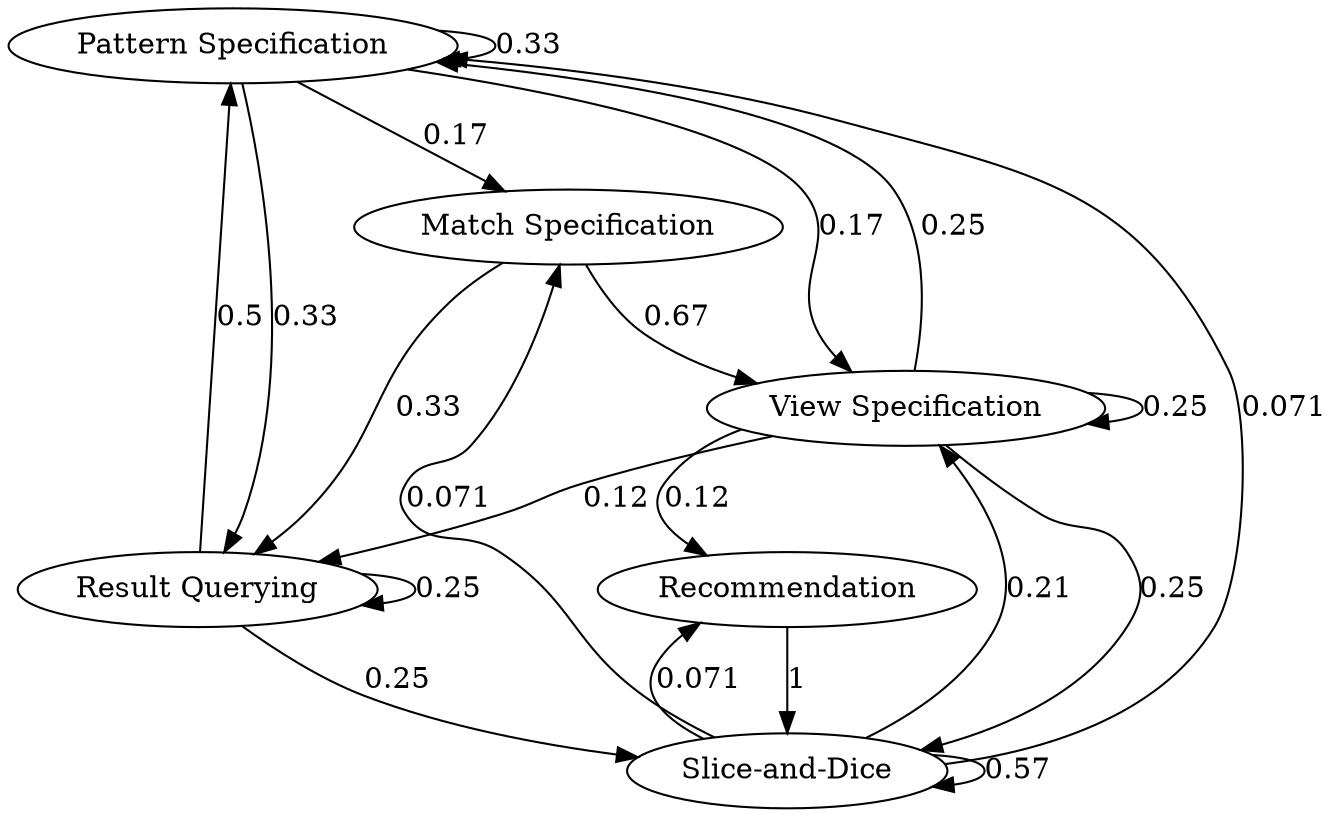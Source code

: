 digraph  {
"Pattern Specification";
"Match Specification";
"View Specification";
"Slice-and-Dice";
"Result Querying";
Recommendation;
"Pattern Specification" -> "Pattern Specification"  [weight="0.3333333333333333", label="0.33"];
"Pattern Specification" -> "Match Specification"  [weight="0.16666666666666666", label="0.17"];
"Pattern Specification" -> "View Specification"  [weight="0.16666666666666666", label="0.17"];
"Pattern Specification" -> "Result Querying"  [weight="0.3333333333333333", label="0.33"];
"Match Specification" -> "View Specification"  [weight="0.6666666666666666", label="0.67"];
"Match Specification" -> "Result Querying"  [weight="0.3333333333333333", label="0.33"];
"View Specification" -> "Pattern Specification"  [weight="0.25", label="0.25"];
"View Specification" -> "View Specification"  [weight="0.25", label="0.25"];
"View Specification" -> "Slice-and-Dice"  [weight="0.25", label="0.25"];
"View Specification" -> "Result Querying"  [weight="0.125", label="0.12"];
"View Specification" -> Recommendation  [weight="0.125", label="0.12"];
"Slice-and-Dice" -> "Pattern Specification"  [weight="0.07142857142857142", label="0.071"];
"Slice-and-Dice" -> "Match Specification"  [weight="0.07142857142857142", label="0.071"];
"Slice-and-Dice" -> "View Specification"  [weight="0.21428571428571427", label="0.21"];
"Slice-and-Dice" -> "Slice-and-Dice"  [weight="0.5714285714285714", label="0.57"];
"Slice-and-Dice" -> Recommendation  [weight="0.07142857142857142", label="0.071"];
"Result Querying" -> "Pattern Specification"  [weight="0.5", label="0.5"];
"Result Querying" -> "Slice-and-Dice"  [weight="0.25", label="0.25"];
"Result Querying" -> "Result Querying"  [weight="0.25", label="0.25"];
Recommendation -> "Slice-and-Dice"  [weight="1.0", label=1];
}
